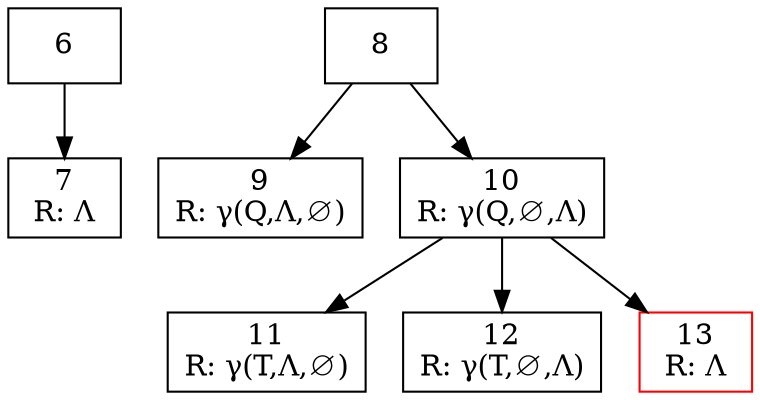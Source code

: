 digraph {
    node[shape=rect]
    6[label="6\n"]
    7[label="7\nR: Λ"]
    8[label="8\n"]
    9[label="9\nR: γ(Q,Λ,∅)"]
    10[label="10\nR: γ(Q,∅,Λ)"]
    11[label="11\nR: γ(T,Λ,∅)"]
    12[label="12\nR: γ(T,∅,Λ)"]
    13[label="13\nR: Λ",color="red"]
    6->7
    8->9
    8->10
    10->11
    10->12
    10->13
}
